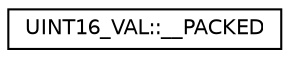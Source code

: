 digraph "Graphical Class Hierarchy"
{
  edge [fontname="Helvetica",fontsize="10",labelfontname="Helvetica",labelfontsize="10"];
  node [fontname="Helvetica",fontsize="10",shape=record];
  rankdir="LR";
  Node1 [label="UINT16_VAL::__PACKED",height=0.2,width=0.4,color="black", fillcolor="white", style="filled",URL="$struct_u_i_n_t16___v_a_l_1_1_____p_a_c_k_e_d.html"];
}
